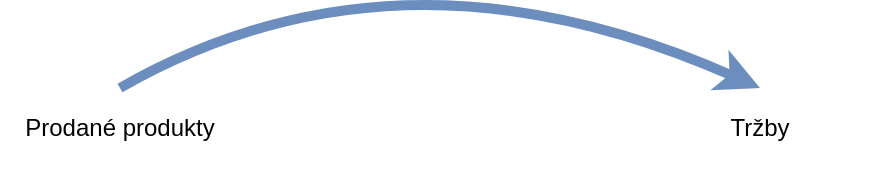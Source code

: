 <mxfile version="24.7.14" pages="14">
  <diagram name="Pozitivní vztah" id="76TNLNCO_DM_ZpX76Ru-">
    <mxGraphModel dx="683" dy="326" grid="1" gridSize="10" guides="1" tooltips="1" connect="1" arrows="1" fold="1" page="1" pageScale="1" pageWidth="850" pageHeight="1100" math="0" shadow="0">
      <root>
        <mxCell id="Wh5I2q0TyRSageV0W4I3-0" />
        <mxCell id="Wh5I2q0TyRSageV0W4I3-1" parent="Wh5I2q0TyRSageV0W4I3-0" />
        <mxCell id="Wh5I2q0TyRSageV0W4I3-2" value="Prodané produkty" style="rounded=0;whiteSpace=wrap;html=1;strokeColor=none;" vertex="1" parent="Wh5I2q0TyRSageV0W4I3-1">
          <mxGeometry x="80" y="80" width="120" height="40" as="geometry" />
        </mxCell>
        <mxCell id="Wh5I2q0TyRSageV0W4I3-3" value="Tržby" style="rounded=0;whiteSpace=wrap;html=1;strokeColor=none;" vertex="1" parent="Wh5I2q0TyRSageV0W4I3-1">
          <mxGeometry x="400" y="80" width="120" height="40" as="geometry" />
        </mxCell>
        <mxCell id="Wh5I2q0TyRSageV0W4I3-4" value="" style="curved=1;endArrow=classic;html=1;rounded=0;exitX=0.5;exitY=0;exitDx=0;exitDy=0;entryX=0.5;entryY=0;entryDx=0;entryDy=0;fillColor=#dae8fc;strokeColor=#6c8ebf;strokeWidth=5;" edge="1" parent="Wh5I2q0TyRSageV0W4I3-1" source="Wh5I2q0TyRSageV0W4I3-2" target="Wh5I2q0TyRSageV0W4I3-3">
          <mxGeometry width="50" height="50" relative="1" as="geometry">
            <mxPoint x="400" y="190" as="sourcePoint" />
            <mxPoint x="450" y="140" as="targetPoint" />
            <Array as="points">
              <mxPoint x="280" />
            </Array>
          </mxGeometry>
        </mxCell>
      </root>
    </mxGraphModel>
  </diagram>
  <diagram id="xqLqmKhmExXgYnuHgOJJ" name="Negativní vztah">
    <mxGraphModel dx="819" dy="391" grid="1" gridSize="10" guides="1" tooltips="1" connect="1" arrows="1" fold="1" page="1" pageScale="1" pageWidth="850" pageHeight="1100" math="0" shadow="0">
      <root>
        <mxCell id="0" />
        <mxCell id="1" parent="0" />
        <mxCell id="49G7vcQi3yyAxyRZcyp7-1" value="Skladové zásoby" style="rounded=0;whiteSpace=wrap;html=1;strokeColor=none;" vertex="1" parent="1">
          <mxGeometry x="80" y="80" width="120" height="40" as="geometry" />
        </mxCell>
        <mxCell id="49G7vcQi3yyAxyRZcyp7-2" value="Požadavky na výrobu" style="rounded=0;whiteSpace=wrap;html=1;strokeColor=none;" vertex="1" parent="1">
          <mxGeometry x="400" y="80" width="120" height="40" as="geometry" />
        </mxCell>
        <mxCell id="49G7vcQi3yyAxyRZcyp7-3" value="" style="curved=1;endArrow=classic;html=1;rounded=0;exitX=0.5;exitY=0;exitDx=0;exitDy=0;entryX=0.5;entryY=0;entryDx=0;entryDy=0;fillColor=#f8cecc;strokeColor=#b85450;strokeWidth=5;" edge="1" parent="1" source="49G7vcQi3yyAxyRZcyp7-1" target="49G7vcQi3yyAxyRZcyp7-2">
          <mxGeometry width="50" height="50" relative="1" as="geometry">
            <mxPoint x="400" y="190" as="sourcePoint" />
            <mxPoint x="450" y="140" as="targetPoint" />
            <Array as="points">
              <mxPoint x="280" />
            </Array>
          </mxGeometry>
        </mxCell>
      </root>
    </mxGraphModel>
  </diagram>
  <diagram name="Posilující" id="FCy6RDkarrnXh3pABSci">
    <mxGraphModel dx="775" dy="370" grid="1" gridSize="10" guides="1" tooltips="1" connect="1" arrows="1" fold="1" page="1" pageScale="1" pageWidth="850" pageHeight="1100" math="0" shadow="0">
      <root>
        <mxCell id="RUTnb119obYntZB3ITeC-0" />
        <mxCell id="RUTnb119obYntZB3ITeC-1" parent="RUTnb119obYntZB3ITeC-0" />
        <mxCell id="RUTnb119obYntZB3ITeC-2" value="Prodané produkty" style="rounded=0;whiteSpace=wrap;html=1;strokeColor=none;" vertex="1" parent="RUTnb119obYntZB3ITeC-1">
          <mxGeometry x="80" y="80" width="120" height="40" as="geometry" />
        </mxCell>
        <mxCell id="RUTnb119obYntZB3ITeC-3" value="Tržby" style="rounded=0;whiteSpace=wrap;html=1;strokeColor=none;" vertex="1" parent="RUTnb119obYntZB3ITeC-1">
          <mxGeometry x="400" y="80" width="120" height="40" as="geometry" />
        </mxCell>
        <mxCell id="RUTnb119obYntZB3ITeC-4" value="" style="curved=1;endArrow=classic;html=1;rounded=0;exitX=0.5;exitY=0;exitDx=0;exitDy=0;entryX=0.5;entryY=0;entryDx=0;entryDy=0;fillColor=#dae8fc;strokeColor=#6c8ebf;strokeWidth=5;" edge="1" parent="RUTnb119obYntZB3ITeC-1" source="RUTnb119obYntZB3ITeC-2" target="RUTnb119obYntZB3ITeC-3">
          <mxGeometry width="50" height="50" relative="1" as="geometry">
            <mxPoint x="400" y="190" as="sourcePoint" />
            <mxPoint x="450" y="140" as="targetPoint" />
            <Array as="points">
              <mxPoint x="280" />
            </Array>
          </mxGeometry>
        </mxCell>
        <mxCell id="RUTnb119obYntZB3ITeC-5" value="Investice do marketingu" style="rounded=0;whiteSpace=wrap;html=1;strokeColor=none;" vertex="1" parent="RUTnb119obYntZB3ITeC-1">
          <mxGeometry x="240" y="160" width="120" height="40" as="geometry" />
        </mxCell>
        <mxCell id="RUTnb119obYntZB3ITeC-6" value="" style="curved=1;endArrow=classic;html=1;rounded=0;exitX=0.5;exitY=1;exitDx=0;exitDy=0;entryX=1;entryY=0.5;entryDx=0;entryDy=0;strokeWidth=6;fillColor=#dae8fc;strokeColor=#6c8ebf;" edge="1" parent="RUTnb119obYntZB3ITeC-1" source="RUTnb119obYntZB3ITeC-3" target="RUTnb119obYntZB3ITeC-5">
          <mxGeometry width="50" height="50" relative="1" as="geometry">
            <mxPoint x="190" y="90" as="sourcePoint" />
            <mxPoint x="390" y="90" as="targetPoint" />
            <Array as="points">
              <mxPoint x="460" y="170" />
            </Array>
          </mxGeometry>
        </mxCell>
        <mxCell id="RUTnb119obYntZB3ITeC-7" value="" style="curved=1;endArrow=classic;html=1;rounded=0;exitX=0;exitY=0.5;exitDx=0;exitDy=0;entryX=0.5;entryY=1;entryDx=0;entryDy=0;fillColor=#dae8fc;strokeColor=#6c8ebf;strokeWidth=5;" edge="1" parent="RUTnb119obYntZB3ITeC-1" source="RUTnb119obYntZB3ITeC-5" target="RUTnb119obYntZB3ITeC-2">
          <mxGeometry width="50" height="50" relative="1" as="geometry">
            <mxPoint x="390" y="130" as="sourcePoint" />
            <mxPoint x="350" y="190" as="targetPoint" />
            <Array as="points">
              <mxPoint x="150" y="160" />
            </Array>
          </mxGeometry>
        </mxCell>
      </root>
    </mxGraphModel>
  </diagram>
  <diagram name="Vyvažující" id="Tdz1MFNVUzKzJMtf4L66">
    <mxGraphModel dx="683" dy="326" grid="1" gridSize="10" guides="1" tooltips="1" connect="1" arrows="1" fold="1" page="1" pageScale="1" pageWidth="850" pageHeight="1100" math="0" shadow="0">
      <root>
        <mxCell id="KUTAGmAnYCT8xxgQr4Qm-0" />
        <mxCell id="KUTAGmAnYCT8xxgQr4Qm-1" parent="KUTAGmAnYCT8xxgQr4Qm-0" />
        <mxCell id="KUTAGmAnYCT8xxgQr4Qm-2" value="Skladové zásoby" style="rounded=0;whiteSpace=wrap;html=1;strokeColor=none;" vertex="1" parent="KUTAGmAnYCT8xxgQr4Qm-1">
          <mxGeometry x="80" y="80" width="120" height="40" as="geometry" />
        </mxCell>
        <mxCell id="KUTAGmAnYCT8xxgQr4Qm-3" value="Požadavky na výrobu" style="rounded=0;whiteSpace=wrap;html=1;strokeColor=none;" vertex="1" parent="KUTAGmAnYCT8xxgQr4Qm-1">
          <mxGeometry x="400" y="80" width="120" height="40" as="geometry" />
        </mxCell>
        <mxCell id="KUTAGmAnYCT8xxgQr4Qm-4" value="" style="curved=1;endArrow=classic;html=1;rounded=0;exitX=0.5;exitY=0;exitDx=0;exitDy=0;entryX=0.5;entryY=0;entryDx=0;entryDy=0;fillColor=#f8cecc;strokeColor=#b85450;strokeWidth=5;" edge="1" parent="KUTAGmAnYCT8xxgQr4Qm-1" source="KUTAGmAnYCT8xxgQr4Qm-2" target="KUTAGmAnYCT8xxgQr4Qm-3">
          <mxGeometry width="50" height="50" relative="1" as="geometry">
            <mxPoint x="400" y="190" as="sourcePoint" />
            <mxPoint x="450" y="140" as="targetPoint" />
            <Array as="points">
              <mxPoint x="280" />
            </Array>
          </mxGeometry>
        </mxCell>
        <mxCell id="KUTAGmAnYCT8xxgQr4Qm-5" value="Přírůstek zásob" style="rounded=0;whiteSpace=wrap;html=1;strokeColor=none;" vertex="1" parent="KUTAGmAnYCT8xxgQr4Qm-1">
          <mxGeometry x="240" y="160" width="120" height="40" as="geometry" />
        </mxCell>
        <mxCell id="KUTAGmAnYCT8xxgQr4Qm-6" value="" style="curved=1;endArrow=classic;html=1;rounded=0;exitX=0.5;exitY=1;exitDx=0;exitDy=0;entryX=1;entryY=0.5;entryDx=0;entryDy=0;strokeWidth=6;fillColor=#dae8fc;strokeColor=#6c8ebf;" edge="1" parent="KUTAGmAnYCT8xxgQr4Qm-1" source="KUTAGmAnYCT8xxgQr4Qm-3" target="KUTAGmAnYCT8xxgQr4Qm-5">
          <mxGeometry width="50" height="50" relative="1" as="geometry">
            <mxPoint x="190" y="90" as="sourcePoint" />
            <mxPoint x="390" y="90" as="targetPoint" />
            <Array as="points">
              <mxPoint x="460" y="170" />
            </Array>
          </mxGeometry>
        </mxCell>
        <mxCell id="KUTAGmAnYCT8xxgQr4Qm-7" value="" style="curved=1;endArrow=classic;html=1;rounded=0;exitX=0;exitY=0.5;exitDx=0;exitDy=0;entryX=0.5;entryY=1;entryDx=0;entryDy=0;fillColor=#dae8fc;strokeColor=#6c8ebf;strokeWidth=5;" edge="1" parent="KUTAGmAnYCT8xxgQr4Qm-1" source="KUTAGmAnYCT8xxgQr4Qm-5" target="KUTAGmAnYCT8xxgQr4Qm-2">
          <mxGeometry width="50" height="50" relative="1" as="geometry">
            <mxPoint x="390" y="130" as="sourcePoint" />
            <mxPoint x="350" y="190" as="targetPoint" />
            <Array as="points">
              <mxPoint x="150" y="160" />
            </Array>
          </mxGeometry>
        </mxCell>
      </root>
    </mxGraphModel>
  </diagram>
  <diagram name="Nápravy, které se vymstí" id="ZJwI4zVX4TxLcMEkrQuK">
    <mxGraphModel dx="925" dy="441" grid="1" gridSize="10" guides="1" tooltips="1" connect="1" arrows="1" fold="1" page="1" pageScale="1" pageWidth="850" pageHeight="1100" math="0" shadow="0">
      <root>
        <mxCell id="0" />
        <mxCell id="1" parent="0" />
        <mxCell id="dj0ozuTIi5hHM8JA-Xa9-1" value="Problém" style="rounded=0;whiteSpace=wrap;html=1;strokeColor=none;" vertex="1" parent="1">
          <mxGeometry x="80" y="80" width="120" height="40" as="geometry" />
        </mxCell>
        <mxCell id="dj0ozuTIi5hHM8JA-Xa9-2" value="Nápravné opatření" style="rounded=0;whiteSpace=wrap;html=1;strokeColor=none;" vertex="1" parent="1">
          <mxGeometry x="400" y="80" width="120" height="40" as="geometry" />
        </mxCell>
        <mxCell id="dj0ozuTIi5hHM8JA-Xa9-5" value="" style="curved=1;endArrow=classic;html=1;rounded=0;exitX=0.5;exitY=0;exitDx=0;exitDy=0;entryX=0.5;entryY=0;entryDx=0;entryDy=0;fillColor=#dae8fc;strokeColor=#6c8ebf;strokeWidth=5;" edge="1" parent="1" source="dj0ozuTIi5hHM8JA-Xa9-1" target="dj0ozuTIi5hHM8JA-Xa9-2">
          <mxGeometry width="50" height="50" relative="1" as="geometry">
            <mxPoint x="400" y="190" as="sourcePoint" />
            <mxPoint x="450" y="140" as="targetPoint" />
            <Array as="points">
              <mxPoint x="280" />
            </Array>
          </mxGeometry>
        </mxCell>
        <mxCell id="dj0ozuTIi5hHM8JA-Xa9-7" value="Nezamýšlené důsledky" style="rounded=0;whiteSpace=wrap;html=1;strokeColor=none;" vertex="1" parent="1">
          <mxGeometry x="240" y="160" width="120" height="40" as="geometry" />
        </mxCell>
        <mxCell id="dj0ozuTIi5hHM8JA-Xa9-8" value="" style="curved=1;endArrow=classic;html=1;rounded=0;exitX=0.5;exitY=1;exitDx=0;exitDy=0;entryX=1;entryY=0.5;entryDx=0;entryDy=0;strokeWidth=6;fillColor=#dae8fc;strokeColor=#6c8ebf;" edge="1" parent="1" source="dj0ozuTIi5hHM8JA-Xa9-2" target="dj0ozuTIi5hHM8JA-Xa9-7">
          <mxGeometry width="50" height="50" relative="1" as="geometry">
            <mxPoint x="190" y="90" as="sourcePoint" />
            <mxPoint x="390" y="90" as="targetPoint" />
            <Array as="points">
              <mxPoint x="460" y="170" />
            </Array>
          </mxGeometry>
        </mxCell>
        <mxCell id="dj0ozuTIi5hHM8JA-Xa9-9" value="" style="curved=1;endArrow=classic;html=1;rounded=0;exitX=0;exitY=0.5;exitDx=0;exitDy=0;entryX=0.5;entryY=1;entryDx=0;entryDy=0;fillColor=#dae8fc;strokeColor=#6c8ebf;strokeWidth=5;" edge="1" parent="1" source="dj0ozuTIi5hHM8JA-Xa9-7" target="dj0ozuTIi5hHM8JA-Xa9-1">
          <mxGeometry width="50" height="50" relative="1" as="geometry">
            <mxPoint x="390" y="130" as="sourcePoint" />
            <mxPoint x="350" y="190" as="targetPoint" />
            <Array as="points">
              <mxPoint x="150" y="160" />
            </Array>
          </mxGeometry>
        </mxCell>
        <mxCell id="dj0ozuTIi5hHM8JA-Xa9-10" value="" style="curved=1;endArrow=classic;html=1;rounded=0;exitX=0;exitY=1;exitDx=0;exitDy=0;fillColor=#f8cecc;strokeColor=#b85450;strokeWidth=5;entryX=1;entryY=1;entryDx=0;entryDy=0;" edge="1" parent="1" source="dj0ozuTIi5hHM8JA-Xa9-2" target="dj0ozuTIi5hHM8JA-Xa9-1">
          <mxGeometry width="50" height="50" relative="1" as="geometry">
            <mxPoint x="150" y="90" as="sourcePoint" />
            <mxPoint x="140" y="120" as="targetPoint" />
            <Array as="points">
              <mxPoint x="280" y="150" />
            </Array>
          </mxGeometry>
        </mxCell>
      </root>
    </mxGraphModel>
  </diagram>
  <diagram name="Nápravy, které se vymstí 2" id="OmhmCHohAIvINXWj4BJ-">
    <mxGraphModel dx="1434" dy="684" grid="1" gridSize="10" guides="1" tooltips="1" connect="1" arrows="1" fold="1" page="1" pageScale="1" pageWidth="850" pageHeight="1100" math="0" shadow="0">
      <root>
        <mxCell id="-OjirLpcWtIcJkN28ZeD-0" />
        <mxCell id="-OjirLpcWtIcJkN28ZeD-1" parent="-OjirLpcWtIcJkN28ZeD-0" />
        <mxCell id="-OjirLpcWtIcJkN28ZeD-2" value="Problém s tržbami" style="rounded=0;whiteSpace=wrap;html=1;strokeColor=none;" vertex="1" parent="-OjirLpcWtIcJkN28ZeD-1">
          <mxGeometry x="80" y="80" width="120" height="40" as="geometry" />
        </mxCell>
        <mxCell id="-OjirLpcWtIcJkN28ZeD-3" value="Slevové akce" style="rounded=0;whiteSpace=wrap;html=1;strokeColor=none;" vertex="1" parent="-OjirLpcWtIcJkN28ZeD-1">
          <mxGeometry x="400" y="80" width="120" height="40" as="geometry" />
        </mxCell>
        <mxCell id="-OjirLpcWtIcJkN28ZeD-4" value="" style="curved=1;endArrow=classic;html=1;rounded=0;exitX=0.5;exitY=0;exitDx=0;exitDy=0;entryX=0.5;entryY=0;entryDx=0;entryDy=0;fillColor=#dae8fc;strokeColor=#6c8ebf;strokeWidth=5;" edge="1" parent="-OjirLpcWtIcJkN28ZeD-1" source="-OjirLpcWtIcJkN28ZeD-2" target="-OjirLpcWtIcJkN28ZeD-3">
          <mxGeometry width="50" height="50" relative="1" as="geometry">
            <mxPoint x="400" y="190" as="sourcePoint" />
            <mxPoint x="450" y="140" as="targetPoint" />
            <Array as="points">
              <mxPoint x="280" />
            </Array>
          </mxGeometry>
        </mxCell>
        <mxCell id="-OjirLpcWtIcJkN28ZeD-5" value="Poškození image" style="rounded=0;whiteSpace=wrap;html=1;strokeColor=none;" vertex="1" parent="-OjirLpcWtIcJkN28ZeD-1">
          <mxGeometry x="240" y="160" width="120" height="40" as="geometry" />
        </mxCell>
        <mxCell id="-OjirLpcWtIcJkN28ZeD-6" value="" style="curved=1;endArrow=classic;html=1;rounded=0;exitX=0.5;exitY=1;exitDx=0;exitDy=0;entryX=1;entryY=0.5;entryDx=0;entryDy=0;strokeWidth=6;fillColor=#dae8fc;strokeColor=#6c8ebf;" edge="1" parent="-OjirLpcWtIcJkN28ZeD-1" source="-OjirLpcWtIcJkN28ZeD-3" target="-OjirLpcWtIcJkN28ZeD-5">
          <mxGeometry width="50" height="50" relative="1" as="geometry">
            <mxPoint x="190" y="90" as="sourcePoint" />
            <mxPoint x="390" y="90" as="targetPoint" />
            <Array as="points">
              <mxPoint x="460" y="170" />
            </Array>
          </mxGeometry>
        </mxCell>
        <mxCell id="-OjirLpcWtIcJkN28ZeD-7" value="" style="curved=1;endArrow=classic;html=1;rounded=0;exitX=0;exitY=0.5;exitDx=0;exitDy=0;entryX=0.5;entryY=1;entryDx=0;entryDy=0;fillColor=#dae8fc;strokeColor=#6c8ebf;strokeWidth=5;" edge="1" parent="-OjirLpcWtIcJkN28ZeD-1" source="-OjirLpcWtIcJkN28ZeD-5" target="-OjirLpcWtIcJkN28ZeD-2">
          <mxGeometry width="50" height="50" relative="1" as="geometry">
            <mxPoint x="390" y="130" as="sourcePoint" />
            <mxPoint x="350" y="190" as="targetPoint" />
            <Array as="points">
              <mxPoint x="150" y="160" />
            </Array>
          </mxGeometry>
        </mxCell>
        <mxCell id="-OjirLpcWtIcJkN28ZeD-8" value="" style="curved=1;endArrow=classic;html=1;rounded=0;exitX=0;exitY=1;exitDx=0;exitDy=0;fillColor=#f8cecc;strokeColor=#b85450;strokeWidth=5;entryX=1;entryY=1;entryDx=0;entryDy=0;" edge="1" parent="-OjirLpcWtIcJkN28ZeD-1" source="-OjirLpcWtIcJkN28ZeD-3" target="-OjirLpcWtIcJkN28ZeD-2">
          <mxGeometry width="50" height="50" relative="1" as="geometry">
            <mxPoint x="150" y="90" as="sourcePoint" />
            <mxPoint x="140" y="120" as="targetPoint" />
            <Array as="points">
              <mxPoint x="280" y="150" />
            </Array>
          </mxGeometry>
        </mxCell>
      </root>
    </mxGraphModel>
  </diagram>
  <diagram id="-J0gupPVAZvbNomkj1J4" name="Přenesení břemene">
    <mxGraphModel dx="819" dy="391" grid="1" gridSize="10" guides="1" tooltips="1" connect="1" arrows="1" fold="1" page="1" pageScale="1" pageWidth="850" pageHeight="1100" math="0" shadow="0">
      <root>
        <mxCell id="0" />
        <mxCell id="1" parent="0" />
        <mxCell id="6GSy1gV8c1Lw32Q0rU60-1" value="Symptomy problému" style="rounded=0;whiteSpace=wrap;html=1;strokeColor=none;" vertex="1" parent="1">
          <mxGeometry x="200" y="80" width="120" height="40" as="geometry" />
        </mxCell>
        <mxCell id="6GSy1gV8c1Lw32Q0rU60-2" value="Řešení symptomu" style="rounded=0;whiteSpace=wrap;html=1;strokeColor=none;" vertex="1" parent="1">
          <mxGeometry x="200" width="120" height="40" as="geometry" />
        </mxCell>
        <mxCell id="6GSy1gV8c1Lw32Q0rU60-4" value="Řešení příčiny problému" style="rounded=0;whiteSpace=wrap;html=1;strokeColor=none;" vertex="1" parent="1">
          <mxGeometry x="200" y="160" width="120" height="40" as="geometry" />
        </mxCell>
        <mxCell id="6GSy1gV8c1Lw32Q0rU60-6" value="" style="curved=1;endArrow=classic;html=1;rounded=0;exitX=0;exitY=0.5;exitDx=0;exitDy=0;entryX=0;entryY=0.5;entryDx=0;entryDy=0;fillColor=#f8cecc;strokeColor=#b85450;strokeWidth=5;" edge="1" parent="1" source="6GSy1gV8c1Lw32Q0rU60-4" target="6GSy1gV8c1Lw32Q0rU60-1">
          <mxGeometry width="50" height="50" relative="1" as="geometry">
            <mxPoint x="390" y="130" as="sourcePoint" />
            <mxPoint x="350" y="190" as="targetPoint" />
            <Array as="points">
              <mxPoint x="150" y="160" />
            </Array>
          </mxGeometry>
        </mxCell>
        <mxCell id="6GSy1gV8c1Lw32Q0rU60-15" value="" style="curved=1;endArrow=classic;html=1;rounded=0;exitX=0;exitY=0.5;exitDx=0;exitDy=0;entryX=0;entryY=0.5;entryDx=0;entryDy=0;fillColor=#dae8fc;strokeColor=#6c8ebf;strokeWidth=5;" edge="1" parent="1" source="6GSy1gV8c1Lw32Q0rU60-1" target="6GSy1gV8c1Lw32Q0rU60-2">
          <mxGeometry width="50" height="50" relative="1" as="geometry">
            <mxPoint x="80" y="70" as="sourcePoint" />
            <mxPoint x="130" y="20" as="targetPoint" />
            <Array as="points">
              <mxPoint x="160" y="70" />
            </Array>
          </mxGeometry>
        </mxCell>
        <mxCell id="6GSy1gV8c1Lw32Q0rU60-16" value="" style="curved=1;endArrow=classic;html=1;rounded=0;exitX=1;exitY=0.5;exitDx=0;exitDy=0;fillColor=#f8cecc;strokeColor=#b85450;strokeWidth=5;entryX=1;entryY=0.5;entryDx=0;entryDy=0;" edge="1" parent="1" source="6GSy1gV8c1Lw32Q0rU60-2" target="6GSy1gV8c1Lw32Q0rU60-1">
          <mxGeometry width="50" height="50" relative="1" as="geometry">
            <mxPoint x="210" y="110" as="sourcePoint" />
            <mxPoint x="410" y="60" as="targetPoint" />
            <Array as="points">
              <mxPoint x="370" y="50" />
            </Array>
          </mxGeometry>
        </mxCell>
        <mxCell id="6GSy1gV8c1Lw32Q0rU60-17" value="" style="curved=1;endArrow=classic;html=1;rounded=0;exitX=1;exitY=0.5;exitDx=0;exitDy=0;fillColor=#dae8fc;strokeColor=#6c8ebf;strokeWidth=5;entryX=1;entryY=0.5;entryDx=0;entryDy=0;" edge="1" parent="1">
          <mxGeometry width="50" height="50" relative="1" as="geometry">
            <mxPoint x="320" y="100" as="sourcePoint" />
            <mxPoint x="320" y="180" as="targetPoint" />
            <Array as="points">
              <mxPoint x="370" y="130" />
            </Array>
          </mxGeometry>
        </mxCell>
        <mxCell id="6GSy1gV8c1Lw32Q0rU60-18" value="Vedlejší efekty" style="rounded=0;whiteSpace=wrap;html=1;strokeColor=none;" vertex="1" parent="1">
          <mxGeometry x="380" y="80" width="120" height="40" as="geometry" />
        </mxCell>
        <mxCell id="fbOe249OHahzfxFS5Uw1-1" value="" style="curved=1;endArrow=classic;html=1;rounded=0;exitX=0.97;exitY=0.454;exitDx=0;exitDy=0;fillColor=#dae8fc;strokeColor=#6c8ebf;strokeWidth=5;entryX=0.5;entryY=0;entryDx=0;entryDy=0;exitPerimeter=0;" edge="1" parent="1" source="6GSy1gV8c1Lw32Q0rU60-2" target="6GSy1gV8c1Lw32Q0rU60-18">
          <mxGeometry width="50" height="50" relative="1" as="geometry">
            <mxPoint x="540" y="140" as="sourcePoint" />
            <mxPoint x="540" y="220" as="targetPoint" />
            <Array as="points">
              <mxPoint x="420" y="50" />
            </Array>
          </mxGeometry>
        </mxCell>
        <mxCell id="fbOe249OHahzfxFS5Uw1-2" value="" style="curved=1;endArrow=classic;html=1;rounded=0;exitX=0.5;exitY=1;exitDx=0;exitDy=0;fillColor=#f8cecc;strokeColor=#b85450;strokeWidth=5;entryX=1;entryY=0.5;entryDx=0;entryDy=0;" edge="1" parent="1" source="6GSy1gV8c1Lw32Q0rU60-18" target="6GSy1gV8c1Lw32Q0rU60-4">
          <mxGeometry width="50" height="50" relative="1" as="geometry">
            <mxPoint x="326" y="28" as="sourcePoint" />
            <mxPoint x="450" y="90" as="targetPoint" />
            <Array as="points">
              <mxPoint x="410" y="170" />
            </Array>
          </mxGeometry>
        </mxCell>
      </root>
    </mxGraphModel>
  </diagram>
  <diagram name="Přenesení břemene 2" id="bcmwSy1uAOEp0T8vIEjH">
    <mxGraphModel dx="819" dy="391" grid="1" gridSize="10" guides="1" tooltips="1" connect="1" arrows="1" fold="1" page="1" pageScale="1" pageWidth="850" pageHeight="1100" math="0" shadow="0">
      <root>
        <mxCell id="hG-js3cLPKJJO5cS0Vqt-0" />
        <mxCell id="hG-js3cLPKJJO5cS0Vqt-1" parent="hG-js3cLPKJJO5cS0Vqt-0" />
        <mxCell id="hG-js3cLPKJJO5cS0Vqt-2" value="Ekonomické problémy odvětví" style="rounded=0;whiteSpace=wrap;html=1;strokeColor=none;" vertex="1" parent="hG-js3cLPKJJO5cS0Vqt-1">
          <mxGeometry x="200" y="80" width="120" height="40" as="geometry" />
        </mxCell>
        <mxCell id="hG-js3cLPKJJO5cS0Vqt-3" value="Dotace, omezení dovozu" style="rounded=0;whiteSpace=wrap;html=1;strokeColor=none;" vertex="1" parent="hG-js3cLPKJJO5cS0Vqt-1">
          <mxGeometry x="200" width="120" height="40" as="geometry" />
        </mxCell>
        <mxCell id="hG-js3cLPKJJO5cS0Vqt-4" value="Neefektivita, špatná konkurenceschopnost" style="rounded=0;whiteSpace=wrap;html=1;strokeColor=none;" vertex="1" parent="hG-js3cLPKJJO5cS0Vqt-1">
          <mxGeometry x="200" y="160" width="120" height="40" as="geometry" />
        </mxCell>
        <mxCell id="hG-js3cLPKJJO5cS0Vqt-5" value="" style="curved=1;endArrow=classic;html=1;rounded=0;exitX=0;exitY=0.5;exitDx=0;exitDy=0;entryX=0;entryY=0.5;entryDx=0;entryDy=0;fillColor=#f8cecc;strokeColor=#b85450;strokeWidth=5;" edge="1" parent="hG-js3cLPKJJO5cS0Vqt-1" source="hG-js3cLPKJJO5cS0Vqt-4" target="hG-js3cLPKJJO5cS0Vqt-2">
          <mxGeometry width="50" height="50" relative="1" as="geometry">
            <mxPoint x="390" y="130" as="sourcePoint" />
            <mxPoint x="350" y="190" as="targetPoint" />
            <Array as="points">
              <mxPoint x="150" y="160" />
            </Array>
          </mxGeometry>
        </mxCell>
        <mxCell id="hG-js3cLPKJJO5cS0Vqt-6" value="" style="curved=1;endArrow=classic;html=1;rounded=0;exitX=0;exitY=0.5;exitDx=0;exitDy=0;entryX=0;entryY=0.5;entryDx=0;entryDy=0;fillColor=#dae8fc;strokeColor=#6c8ebf;strokeWidth=5;" edge="1" parent="hG-js3cLPKJJO5cS0Vqt-1" source="hG-js3cLPKJJO5cS0Vqt-2" target="hG-js3cLPKJJO5cS0Vqt-3">
          <mxGeometry width="50" height="50" relative="1" as="geometry">
            <mxPoint x="80" y="70" as="sourcePoint" />
            <mxPoint x="130" y="20" as="targetPoint" />
            <Array as="points">
              <mxPoint x="160" y="70" />
            </Array>
          </mxGeometry>
        </mxCell>
        <mxCell id="hG-js3cLPKJJO5cS0Vqt-7" value="" style="curved=1;endArrow=classic;html=1;rounded=0;exitX=1;exitY=0.5;exitDx=0;exitDy=0;fillColor=#f8cecc;strokeColor=#b85450;strokeWidth=5;entryX=1;entryY=0.5;entryDx=0;entryDy=0;" edge="1" parent="hG-js3cLPKJJO5cS0Vqt-1" source="hG-js3cLPKJJO5cS0Vqt-3" target="hG-js3cLPKJJO5cS0Vqt-2">
          <mxGeometry width="50" height="50" relative="1" as="geometry">
            <mxPoint x="210" y="110" as="sourcePoint" />
            <mxPoint x="410" y="60" as="targetPoint" />
            <Array as="points">
              <mxPoint x="370" y="50" />
            </Array>
          </mxGeometry>
        </mxCell>
        <mxCell id="hG-js3cLPKJJO5cS0Vqt-8" value="" style="curved=1;endArrow=classic;html=1;rounded=0;exitX=1;exitY=0.5;exitDx=0;exitDy=0;fillColor=#dae8fc;strokeColor=#6c8ebf;strokeWidth=5;entryX=1;entryY=0.5;entryDx=0;entryDy=0;" edge="1" parent="hG-js3cLPKJJO5cS0Vqt-1">
          <mxGeometry width="50" height="50" relative="1" as="geometry">
            <mxPoint x="320" y="100" as="sourcePoint" />
            <mxPoint x="320" y="180" as="targetPoint" />
            <Array as="points">
              <mxPoint x="370" y="130" />
            </Array>
          </mxGeometry>
        </mxCell>
        <mxCell id="hG-js3cLPKJJO5cS0Vqt-9" value="Závislost na pomoci" style="rounded=0;whiteSpace=wrap;html=1;strokeColor=none;" vertex="1" parent="hG-js3cLPKJJO5cS0Vqt-1">
          <mxGeometry x="380" y="80" width="120" height="40" as="geometry" />
        </mxCell>
        <mxCell id="hG-js3cLPKJJO5cS0Vqt-10" value="" style="curved=1;endArrow=classic;html=1;rounded=0;exitX=0.97;exitY=0.454;exitDx=0;exitDy=0;fillColor=#dae8fc;strokeColor=#6c8ebf;strokeWidth=5;entryX=0.5;entryY=0;entryDx=0;entryDy=0;exitPerimeter=0;" edge="1" parent="hG-js3cLPKJJO5cS0Vqt-1" source="hG-js3cLPKJJO5cS0Vqt-3" target="hG-js3cLPKJJO5cS0Vqt-9">
          <mxGeometry width="50" height="50" relative="1" as="geometry">
            <mxPoint x="540" y="140" as="sourcePoint" />
            <mxPoint x="540" y="220" as="targetPoint" />
            <Array as="points">
              <mxPoint x="420" y="50" />
            </Array>
          </mxGeometry>
        </mxCell>
        <mxCell id="hG-js3cLPKJJO5cS0Vqt-11" value="" style="curved=1;endArrow=classic;html=1;rounded=0;exitX=0.5;exitY=1;exitDx=0;exitDy=0;fillColor=#f8cecc;strokeColor=#b85450;strokeWidth=5;entryX=1;entryY=0.5;entryDx=0;entryDy=0;" edge="1" parent="hG-js3cLPKJJO5cS0Vqt-1" source="hG-js3cLPKJJO5cS0Vqt-9" target="hG-js3cLPKJJO5cS0Vqt-4">
          <mxGeometry width="50" height="50" relative="1" as="geometry">
            <mxPoint x="326" y="28" as="sourcePoint" />
            <mxPoint x="450" y="90" as="targetPoint" />
            <Array as="points">
              <mxPoint x="410" y="170" />
            </Array>
          </mxGeometry>
        </mxCell>
      </root>
    </mxGraphModel>
  </diagram>
  <diagram id="1IOWBkfeGtKtwa8ukYz6" name="Meze růstu">
    <mxGraphModel dx="989" dy="472" grid="1" gridSize="10" guides="1" tooltips="1" connect="1" arrows="1" fold="1" page="1" pageScale="1" pageWidth="850" pageHeight="1100" math="0" shadow="0">
      <root>
        <mxCell id="0" />
        <mxCell id="1" parent="0" />
        <mxCell id="5dhBLge6ELrtJfF_bMS9-1" value="Úsilí" style="rounded=0;whiteSpace=wrap;html=1;strokeColor=none;" vertex="1" parent="1">
          <mxGeometry x="80" y="80" width="120" height="40" as="geometry" />
        </mxCell>
        <mxCell id="5dhBLge6ELrtJfF_bMS9-2" value="Výsledky" style="rounded=0;whiteSpace=wrap;html=1;strokeColor=none;" vertex="1" parent="1">
          <mxGeometry x="240" y="80" width="120" height="40" as="geometry" />
        </mxCell>
        <mxCell id="5dhBLge6ELrtJfF_bMS9-3" value="" style="curved=1;endArrow=classic;html=1;rounded=0;exitX=0.5;exitY=0;exitDx=0;exitDy=0;entryX=0.5;entryY=0;entryDx=0;entryDy=0;fillColor=#dae8fc;strokeColor=#6c8ebf;strokeWidth=5;" edge="1" parent="1" source="5dhBLge6ELrtJfF_bMS9-1" target="5dhBLge6ELrtJfF_bMS9-2">
          <mxGeometry width="50" height="50" relative="1" as="geometry">
            <mxPoint x="400" y="190" as="sourcePoint" />
            <mxPoint x="450" y="140" as="targetPoint" />
            <Array as="points">
              <mxPoint x="220" />
            </Array>
          </mxGeometry>
        </mxCell>
        <mxCell id="5dhBLge6ELrtJfF_bMS9-8" value="Limity růstu" style="rounded=0;whiteSpace=wrap;html=1;strokeColor=none;" vertex="1" parent="1">
          <mxGeometry x="400" y="80" width="120" height="40" as="geometry" />
        </mxCell>
        <mxCell id="5dhBLge6ELrtJfF_bMS9-9" value="" style="curved=1;endArrow=classic;html=1;rounded=0;exitX=0.5;exitY=0;exitDx=0;exitDy=0;entryX=0.5;entryY=0;entryDx=0;entryDy=0;fillColor=#dae8fc;strokeColor=#6c8ebf;strokeWidth=5;" edge="1" parent="1">
          <mxGeometry width="50" height="50" relative="1" as="geometry">
            <mxPoint x="300" y="80" as="sourcePoint" />
            <mxPoint x="460" y="80" as="targetPoint" />
            <Array as="points">
              <mxPoint x="380" />
            </Array>
          </mxGeometry>
        </mxCell>
        <mxCell id="5dhBLge6ELrtJfF_bMS9-10" value="" style="curved=1;endArrow=classic;html=1;rounded=0;exitX=0.5;exitY=1;exitDx=0;exitDy=0;entryX=0.5;entryY=1;entryDx=0;entryDy=0;fillColor=#f8cecc;strokeColor=#b85450;strokeWidth=5;" edge="1" parent="1" source="5dhBLge6ELrtJfF_bMS9-8" target="5dhBLge6ELrtJfF_bMS9-2">
          <mxGeometry width="50" height="50" relative="1" as="geometry">
            <mxPoint x="270" y="220" as="sourcePoint" />
            <mxPoint x="430" y="220" as="targetPoint" />
            <Array as="points">
              <mxPoint x="380" y="200" />
            </Array>
          </mxGeometry>
        </mxCell>
        <mxCell id="5dhBLge6ELrtJfF_bMS9-11" value="" style="curved=1;endArrow=classic;html=1;rounded=0;exitX=0.5;exitY=1;exitDx=0;exitDy=0;entryX=0.5;entryY=1;entryDx=0;entryDy=0;fillColor=#dae8fc;strokeColor=#6c8ebf;strokeWidth=5;" edge="1" parent="1">
          <mxGeometry width="50" height="50" relative="1" as="geometry">
            <mxPoint x="290" y="120" as="sourcePoint" />
            <mxPoint x="130" y="120" as="targetPoint" />
            <Array as="points">
              <mxPoint x="220" y="200" />
            </Array>
          </mxGeometry>
        </mxCell>
      </root>
    </mxGraphModel>
  </diagram>
  <diagram name="Meze růstu 2" id="FqC4iUWPZVlLyanVHnOL">
    <mxGraphModel dx="819" dy="391" grid="1" gridSize="10" guides="1" tooltips="1" connect="1" arrows="1" fold="1" page="1" pageScale="1" pageWidth="850" pageHeight="1100" math="0" shadow="0">
      <root>
        <mxCell id="VLVJ0TFG4eQJ2ZI7_bSX-0" />
        <mxCell id="VLVJ0TFG4eQJ2ZI7_bSX-1" parent="VLVJ0TFG4eQJ2ZI7_bSX-0" />
        <mxCell id="VLVJ0TFG4eQJ2ZI7_bSX-2" value="Snaha o expanzi" style="rounded=0;whiteSpace=wrap;html=1;strokeColor=none;" vertex="1" parent="VLVJ0TFG4eQJ2ZI7_bSX-1">
          <mxGeometry x="80" y="80" width="120" height="40" as="geometry" />
        </mxCell>
        <mxCell id="VLVJ0TFG4eQJ2ZI7_bSX-3" value="Rozsah služby" style="rounded=0;whiteSpace=wrap;html=1;strokeColor=none;" vertex="1" parent="VLVJ0TFG4eQJ2ZI7_bSX-1">
          <mxGeometry x="240" y="80" width="120" height="40" as="geometry" />
        </mxCell>
        <mxCell id="VLVJ0TFG4eQJ2ZI7_bSX-4" value="" style="curved=1;endArrow=classic;html=1;rounded=0;exitX=0.5;exitY=0;exitDx=0;exitDy=0;entryX=0.5;entryY=0;entryDx=0;entryDy=0;fillColor=#dae8fc;strokeColor=#6c8ebf;strokeWidth=5;" edge="1" parent="VLVJ0TFG4eQJ2ZI7_bSX-1" source="VLVJ0TFG4eQJ2ZI7_bSX-2" target="VLVJ0TFG4eQJ2ZI7_bSX-3">
          <mxGeometry width="50" height="50" relative="1" as="geometry">
            <mxPoint x="400" y="190" as="sourcePoint" />
            <mxPoint x="450" y="140" as="targetPoint" />
            <Array as="points">
              <mxPoint x="220" />
            </Array>
          </mxGeometry>
        </mxCell>
        <mxCell id="VLVJ0TFG4eQJ2ZI7_bSX-5" value="Nedostatek řidičů" style="rounded=0;whiteSpace=wrap;html=1;strokeColor=none;" vertex="1" parent="VLVJ0TFG4eQJ2ZI7_bSX-1">
          <mxGeometry x="400" y="80" width="120" height="40" as="geometry" />
        </mxCell>
        <mxCell id="VLVJ0TFG4eQJ2ZI7_bSX-6" value="" style="curved=1;endArrow=classic;html=1;rounded=0;exitX=0.5;exitY=0;exitDx=0;exitDy=0;entryX=0.5;entryY=0;entryDx=0;entryDy=0;fillColor=#dae8fc;strokeColor=#6c8ebf;strokeWidth=5;" edge="1" parent="VLVJ0TFG4eQJ2ZI7_bSX-1">
          <mxGeometry width="50" height="50" relative="1" as="geometry">
            <mxPoint x="300" y="80" as="sourcePoint" />
            <mxPoint x="460" y="80" as="targetPoint" />
            <Array as="points">
              <mxPoint x="380" />
            </Array>
          </mxGeometry>
        </mxCell>
        <mxCell id="VLVJ0TFG4eQJ2ZI7_bSX-7" value="" style="curved=1;endArrow=classic;html=1;rounded=0;exitX=0.5;exitY=1;exitDx=0;exitDy=0;entryX=0.5;entryY=1;entryDx=0;entryDy=0;fillColor=#f8cecc;strokeColor=#b85450;strokeWidth=5;" edge="1" parent="VLVJ0TFG4eQJ2ZI7_bSX-1" source="VLVJ0TFG4eQJ2ZI7_bSX-5" target="VLVJ0TFG4eQJ2ZI7_bSX-3">
          <mxGeometry width="50" height="50" relative="1" as="geometry">
            <mxPoint x="270" y="220" as="sourcePoint" />
            <mxPoint x="430" y="220" as="targetPoint" />
            <Array as="points">
              <mxPoint x="380" y="200" />
            </Array>
          </mxGeometry>
        </mxCell>
        <mxCell id="VLVJ0TFG4eQJ2ZI7_bSX-8" value="" style="curved=1;endArrow=classic;html=1;rounded=0;exitX=0.5;exitY=1;exitDx=0;exitDy=0;entryX=0.5;entryY=1;entryDx=0;entryDy=0;fillColor=#dae8fc;strokeColor=#6c8ebf;strokeWidth=5;" edge="1" parent="VLVJ0TFG4eQJ2ZI7_bSX-1">
          <mxGeometry width="50" height="50" relative="1" as="geometry">
            <mxPoint x="290" y="120" as="sourcePoint" />
            <mxPoint x="130" y="120" as="targetPoint" />
            <Array as="points">
              <mxPoint x="220" y="200" />
            </Array>
          </mxGeometry>
        </mxCell>
      </root>
    </mxGraphModel>
  </diagram>
  <diagram id="jY46NKz6OfIZDPdleeRf" name="Úspěch úspěšným">
    <mxGraphModel dx="989" dy="472" grid="1" gridSize="10" guides="1" tooltips="1" connect="1" arrows="1" fold="1" page="1" pageScale="1" pageWidth="850" pageHeight="1100" math="0" shadow="0">
      <root>
        <mxCell id="0" />
        <mxCell id="1" parent="0" />
        <mxCell id="r6Ig9C-LpD8LtPen2y2z-1" value="Úspěch A" style="rounded=0;whiteSpace=wrap;html=1;strokeColor=none;" vertex="1" parent="1">
          <mxGeometry x="40" y="120" width="120" height="40" as="geometry" />
        </mxCell>
        <mxCell id="r6Ig9C-LpD8LtPen2y2z-2" value="Alokace zdrojů k A" style="rounded=0;whiteSpace=wrap;html=1;strokeColor=none;" vertex="1" parent="1">
          <mxGeometry x="240" y="120" width="120" height="40" as="geometry" />
        </mxCell>
        <mxCell id="r6Ig9C-LpD8LtPen2y2z-4" value="Úspěch B" style="rounded=0;whiteSpace=wrap;html=1;strokeColor=none;" vertex="1" parent="1">
          <mxGeometry x="440" y="120" width="120" height="40" as="geometry" />
        </mxCell>
        <mxCell id="r6Ig9C-LpD8LtPen2y2z-5" value="" style="curved=1;endArrow=classic;html=1;rounded=0;exitX=0.5;exitY=0;exitDx=0;exitDy=0;entryX=0;entryY=0.5;entryDx=0;entryDy=0;fillColor=#f8cecc;strokeColor=#b85450;strokeWidth=5;" edge="1" parent="1" source="r6Ig9C-LpD8LtPen2y2z-2" target="r6Ig9C-LpD8LtPen2y2z-9">
          <mxGeometry width="50" height="50" relative="1" as="geometry">
            <mxPoint x="300" y="80" as="sourcePoint" />
            <mxPoint x="460" y="80" as="targetPoint" />
            <Array as="points">
              <mxPoint x="300" y="50" />
            </Array>
          </mxGeometry>
        </mxCell>
        <mxCell id="r6Ig9C-LpD8LtPen2y2z-6" value="" style="curved=1;endArrow=classic;html=1;rounded=0;exitX=0.5;exitY=1;exitDx=0;exitDy=0;entryX=0.5;entryY=1;entryDx=0;entryDy=0;fillColor=#dae8fc;strokeColor=#6c8ebf;strokeWidth=5;" edge="1" parent="1" source="r6Ig9C-LpD8LtPen2y2z-4" target="r6Ig9C-LpD8LtPen2y2z-2">
          <mxGeometry width="50" height="50" relative="1" as="geometry">
            <mxPoint x="270" y="220" as="sourcePoint" />
            <mxPoint x="430" y="220" as="targetPoint" />
            <Array as="points">
              <mxPoint x="400" y="290" />
            </Array>
          </mxGeometry>
        </mxCell>
        <mxCell id="r6Ig9C-LpD8LtPen2y2z-9" value="Zdroje pro B" style="rounded=0;whiteSpace=wrap;html=1;strokeColor=none;" vertex="1" parent="1">
          <mxGeometry x="360" y="40" width="120" height="40" as="geometry" />
        </mxCell>
        <mxCell id="r6Ig9C-LpD8LtPen2y2z-10" value="" style="curved=1;endArrow=classic;html=1;rounded=0;exitX=1;exitY=0.5;exitDx=0;exitDy=0;entryX=0.5;entryY=0;entryDx=0;entryDy=0;fillColor=#dae8fc;strokeColor=#6c8ebf;strokeWidth=5;" edge="1" parent="1" source="r6Ig9C-LpD8LtPen2y2z-9" target="r6Ig9C-LpD8LtPen2y2z-4">
          <mxGeometry width="50" height="50" relative="1" as="geometry">
            <mxPoint x="310" y="130" as="sourcePoint" />
            <mxPoint x="370" y="70" as="targetPoint" />
            <Array as="points">
              <mxPoint x="530" y="70" />
            </Array>
          </mxGeometry>
        </mxCell>
        <mxCell id="r6Ig9C-LpD8LtPen2y2z-11" value="Zdroje pro A" style="rounded=0;whiteSpace=wrap;html=1;strokeColor=none;" vertex="1" parent="1">
          <mxGeometry x="120" y="40" width="120" height="40" as="geometry" />
        </mxCell>
        <mxCell id="r6Ig9C-LpD8LtPen2y2z-12" value="" style="curved=1;endArrow=classic;html=1;rounded=0;exitX=0.5;exitY=0;exitDx=0;exitDy=0;entryX=1;entryY=0.5;entryDx=0;entryDy=0;fillColor=#dae8fc;strokeColor=#6c8ebf;strokeWidth=5;" edge="1" parent="1" source="r6Ig9C-LpD8LtPen2y2z-2" target="r6Ig9C-LpD8LtPen2y2z-11">
          <mxGeometry width="50" height="50" relative="1" as="geometry">
            <mxPoint x="310" y="130" as="sourcePoint" />
            <mxPoint x="370" y="70" as="targetPoint" />
            <Array as="points">
              <mxPoint x="310" y="60" />
            </Array>
          </mxGeometry>
        </mxCell>
        <mxCell id="r6Ig9C-LpD8LtPen2y2z-13" value="" style="curved=1;endArrow=classic;html=1;rounded=0;exitX=0;exitY=0.5;exitDx=0;exitDy=0;entryX=0.5;entryY=0;entryDx=0;entryDy=0;fillColor=#dae8fc;strokeColor=#6c8ebf;strokeWidth=5;" edge="1" parent="1" source="r6Ig9C-LpD8LtPen2y2z-11" target="r6Ig9C-LpD8LtPen2y2z-1">
          <mxGeometry width="50" height="50" relative="1" as="geometry">
            <mxPoint x="310" y="130" as="sourcePoint" />
            <mxPoint x="250" y="70" as="targetPoint" />
            <Array as="points">
              <mxPoint x="70" y="70" />
            </Array>
          </mxGeometry>
        </mxCell>
        <mxCell id="r6Ig9C-LpD8LtPen2y2z-14" value="" style="curved=1;endArrow=classic;html=1;rounded=0;exitX=0.5;exitY=1;exitDx=0;exitDy=0;entryX=0.5;entryY=1;entryDx=0;entryDy=0;fillColor=#dae8fc;strokeColor=#6c8ebf;strokeWidth=5;" edge="1" parent="1">
          <mxGeometry width="50" height="50" relative="1" as="geometry">
            <mxPoint x="300" y="160" as="sourcePoint" />
            <mxPoint x="100" y="160" as="targetPoint" />
            <Array as="points">
              <mxPoint x="200" y="290" />
            </Array>
          </mxGeometry>
        </mxCell>
      </root>
    </mxGraphModel>
  </diagram>
  <diagram name="Úspěch úspěšným 2" id="g82bXGIRHT1lchHOCudM">
    <mxGraphModel dx="989" dy="472" grid="1" gridSize="10" guides="1" tooltips="1" connect="1" arrows="1" fold="1" page="1" pageScale="1" pageWidth="850" pageHeight="1100" math="0" shadow="0">
      <root>
        <mxCell id="GCe1WN45tdXHJT_T2LER-0" />
        <mxCell id="GCe1WN45tdXHJT_T2LER-1" parent="GCe1WN45tdXHJT_T2LER-0" />
        <mxCell id="GCe1WN45tdXHJT_T2LER-2" value="Kvalita Google" style="rounded=0;whiteSpace=wrap;html=1;strokeColor=none;" vertex="1" parent="GCe1WN45tdXHJT_T2LER-1">
          <mxGeometry x="40" y="120" width="120" height="40" as="geometry" />
        </mxCell>
        <mxCell id="GCe1WN45tdXHJT_T2LER-3" value="Podíl Google na trhu" style="rounded=0;whiteSpace=wrap;html=1;strokeColor=none;" vertex="1" parent="GCe1WN45tdXHJT_T2LER-1">
          <mxGeometry x="240" y="120" width="120" height="40" as="geometry" />
        </mxCell>
        <mxCell id="GCe1WN45tdXHJT_T2LER-4" value="Kvalita Yahoo!" style="rounded=0;whiteSpace=wrap;html=1;strokeColor=none;" vertex="1" parent="GCe1WN45tdXHJT_T2LER-1">
          <mxGeometry x="440" y="120" width="120" height="40" as="geometry" />
        </mxCell>
        <mxCell id="GCe1WN45tdXHJT_T2LER-5" value="" style="curved=1;endArrow=classic;html=1;rounded=0;exitX=0.5;exitY=0;exitDx=0;exitDy=0;entryX=0;entryY=0.5;entryDx=0;entryDy=0;fillColor=#f8cecc;strokeColor=#b85450;strokeWidth=5;" edge="1" parent="GCe1WN45tdXHJT_T2LER-1" source="GCe1WN45tdXHJT_T2LER-3" target="GCe1WN45tdXHJT_T2LER-7">
          <mxGeometry width="50" height="50" relative="1" as="geometry">
            <mxPoint x="300" y="80" as="sourcePoint" />
            <mxPoint x="460" y="80" as="targetPoint" />
            <Array as="points">
              <mxPoint x="300" y="50" />
            </Array>
          </mxGeometry>
        </mxCell>
        <mxCell id="GCe1WN45tdXHJT_T2LER-6" value="" style="curved=1;endArrow=classic;html=1;rounded=0;exitX=0.5;exitY=1;exitDx=0;exitDy=0;entryX=0.5;entryY=1;entryDx=0;entryDy=0;fillColor=#dae8fc;strokeColor=#6c8ebf;strokeWidth=5;" edge="1" parent="GCe1WN45tdXHJT_T2LER-1" source="GCe1WN45tdXHJT_T2LER-4" target="GCe1WN45tdXHJT_T2LER-3">
          <mxGeometry width="50" height="50" relative="1" as="geometry">
            <mxPoint x="270" y="220" as="sourcePoint" />
            <mxPoint x="430" y="220" as="targetPoint" />
            <Array as="points">
              <mxPoint x="400" y="290" />
            </Array>
          </mxGeometry>
        </mxCell>
        <mxCell id="GCe1WN45tdXHJT_T2LER-7" value="Data pro Yahoo!" style="rounded=0;whiteSpace=wrap;html=1;strokeColor=none;" vertex="1" parent="GCe1WN45tdXHJT_T2LER-1">
          <mxGeometry x="360" y="40" width="120" height="40" as="geometry" />
        </mxCell>
        <mxCell id="GCe1WN45tdXHJT_T2LER-8" value="" style="curved=1;endArrow=classic;html=1;rounded=0;exitX=1;exitY=0.5;exitDx=0;exitDy=0;entryX=0.5;entryY=0;entryDx=0;entryDy=0;fillColor=#dae8fc;strokeColor=#6c8ebf;strokeWidth=5;" edge="1" parent="GCe1WN45tdXHJT_T2LER-1" source="GCe1WN45tdXHJT_T2LER-7" target="GCe1WN45tdXHJT_T2LER-4">
          <mxGeometry width="50" height="50" relative="1" as="geometry">
            <mxPoint x="310" y="130" as="sourcePoint" />
            <mxPoint x="370" y="70" as="targetPoint" />
            <Array as="points">
              <mxPoint x="530" y="70" />
            </Array>
          </mxGeometry>
        </mxCell>
        <mxCell id="GCe1WN45tdXHJT_T2LER-9" value="Data pro Google" style="rounded=0;whiteSpace=wrap;html=1;strokeColor=none;" vertex="1" parent="GCe1WN45tdXHJT_T2LER-1">
          <mxGeometry x="120" y="40" width="120" height="40" as="geometry" />
        </mxCell>
        <mxCell id="GCe1WN45tdXHJT_T2LER-10" value="" style="curved=1;endArrow=classic;html=1;rounded=0;exitX=0.5;exitY=0;exitDx=0;exitDy=0;entryX=1;entryY=0.5;entryDx=0;entryDy=0;fillColor=#dae8fc;strokeColor=#6c8ebf;strokeWidth=5;" edge="1" parent="GCe1WN45tdXHJT_T2LER-1" source="GCe1WN45tdXHJT_T2LER-3" target="GCe1WN45tdXHJT_T2LER-9">
          <mxGeometry width="50" height="50" relative="1" as="geometry">
            <mxPoint x="310" y="130" as="sourcePoint" />
            <mxPoint x="370" y="70" as="targetPoint" />
            <Array as="points">
              <mxPoint x="310" y="60" />
            </Array>
          </mxGeometry>
        </mxCell>
        <mxCell id="GCe1WN45tdXHJT_T2LER-11" value="" style="curved=1;endArrow=classic;html=1;rounded=0;exitX=0;exitY=0.5;exitDx=0;exitDy=0;entryX=0.5;entryY=0;entryDx=0;entryDy=0;fillColor=#dae8fc;strokeColor=#6c8ebf;strokeWidth=5;" edge="1" parent="GCe1WN45tdXHJT_T2LER-1" source="GCe1WN45tdXHJT_T2LER-9" target="GCe1WN45tdXHJT_T2LER-2">
          <mxGeometry width="50" height="50" relative="1" as="geometry">
            <mxPoint x="310" y="130" as="sourcePoint" />
            <mxPoint x="250" y="70" as="targetPoint" />
            <Array as="points">
              <mxPoint x="70" y="70" />
            </Array>
          </mxGeometry>
        </mxCell>
        <mxCell id="GCe1WN45tdXHJT_T2LER-12" value="" style="curved=1;endArrow=classic;html=1;rounded=0;exitX=0.5;exitY=1;exitDx=0;exitDy=0;entryX=0.5;entryY=1;entryDx=0;entryDy=0;fillColor=#dae8fc;strokeColor=#6c8ebf;strokeWidth=5;" edge="1" parent="GCe1WN45tdXHJT_T2LER-1">
          <mxGeometry width="50" height="50" relative="1" as="geometry">
            <mxPoint x="300" y="160" as="sourcePoint" />
            <mxPoint x="100" y="160" as="targetPoint" />
            <Array as="points">
              <mxPoint x="200" y="290" />
            </Array>
          </mxGeometry>
        </mxCell>
      </root>
    </mxGraphModel>
  </diagram>
  <diagram id="ZGK5vfb-80p1lWxh7sjR" name="Eskalace">
    <mxGraphModel dx="989" dy="472" grid="1" gridSize="10" guides="1" tooltips="1" connect="1" arrows="1" fold="1" page="1" pageScale="1" pageWidth="850" pageHeight="1100" math="0" shadow="0">
      <root>
        <mxCell id="0" />
        <mxCell id="1" parent="0" />
        <mxCell id="3FKRDC5w7V_eNVc2LgqG-1" value="Snaha A" style="rounded=0;whiteSpace=wrap;html=1;strokeColor=none;" vertex="1" parent="1">
          <mxGeometry x="80" y="140" width="120" height="40" as="geometry" />
        </mxCell>
        <mxCell id="3FKRDC5w7V_eNVc2LgqG-2" value="Převaha A nad B" style="rounded=0;whiteSpace=wrap;html=1;strokeColor=none;" vertex="1" parent="1">
          <mxGeometry x="240" y="80" width="120" height="40" as="geometry" />
        </mxCell>
        <mxCell id="3FKRDC5w7V_eNVc2LgqG-3" value="Snaha B" style="rounded=0;whiteSpace=wrap;html=1;strokeColor=none;" vertex="1" parent="1">
          <mxGeometry x="400" y="140" width="120" height="40" as="geometry" />
        </mxCell>
        <mxCell id="3FKRDC5w7V_eNVc2LgqG-4" value="" style="curved=1;endArrow=classic;html=1;rounded=0;exitX=0.5;exitY=1;exitDx=0;exitDy=0;fillColor=#dae8fc;strokeColor=#6c8ebf;strokeWidth=5;entryX=0;entryY=0.5;entryDx=0;entryDy=0;sketch=1;curveFitting=1;jiggle=2;shadow=1;" edge="1" parent="1" source="3FKRDC5w7V_eNVc2LgqG-2" target="3FKRDC5w7V_eNVc2LgqG-3">
          <mxGeometry width="50" height="50" relative="1" as="geometry">
            <mxPoint x="270" y="220" as="sourcePoint" />
            <mxPoint x="410" y="190" as="targetPoint" />
            <Array as="points">
              <mxPoint x="330" y="160" />
            </Array>
          </mxGeometry>
        </mxCell>
        <mxCell id="3FKRDC5w7V_eNVc2LgqG-5" value="" style="curved=1;endArrow=classic;html=1;rounded=0;exitX=0.5;exitY=1;exitDx=0;exitDy=0;entryX=1;entryY=0.5;entryDx=0;entryDy=0;fillColor=#f8cecc;strokeColor=#b85450;strokeWidth=5;sketch=1;curveFitting=1;jiggle=2;shadow=1;" edge="1" parent="1" target="3FKRDC5w7V_eNVc2LgqG-1">
          <mxGeometry width="50" height="50" relative="1" as="geometry">
            <mxPoint x="290" y="120" as="sourcePoint" />
            <mxPoint x="130" y="120" as="targetPoint" />
            <Array as="points">
              <mxPoint x="270" y="160" />
            </Array>
          </mxGeometry>
        </mxCell>
        <mxCell id="3FKRDC5w7V_eNVc2LgqG-6" value="Výsledky A" style="rounded=0;whiteSpace=wrap;html=1;strokeColor=none;" vertex="1" parent="1">
          <mxGeometry x="80" y="20" width="120" height="40" as="geometry" />
        </mxCell>
        <mxCell id="3FKRDC5w7V_eNVc2LgqG-7" value="" style="curved=1;endArrow=classic;html=1;rounded=0;exitX=0;exitY=0.5;exitDx=0;exitDy=0;fillColor=#dae8fc;strokeColor=#6c8ebf;strokeWidth=5;entryX=0;entryY=0.5;entryDx=0;entryDy=0;sketch=1;curveFitting=1;jiggle=2;shadow=1;" edge="1" parent="1" source="3FKRDC5w7V_eNVc2LgqG-1" target="3FKRDC5w7V_eNVc2LgqG-6">
          <mxGeometry width="50" height="50" relative="1" as="geometry">
            <mxPoint x="160" y="210" as="sourcePoint" />
            <mxPoint x="60" y="100" as="targetPoint" />
            <Array as="points">
              <mxPoint x="10" y="90" />
            </Array>
          </mxGeometry>
        </mxCell>
        <mxCell id="3FKRDC5w7V_eNVc2LgqG-9" value="" style="curved=1;endArrow=classic;html=1;rounded=0;exitX=1;exitY=0.5;exitDx=0;exitDy=0;fillColor=#dae8fc;strokeColor=#6c8ebf;strokeWidth=5;entryX=0.5;entryY=0;entryDx=0;entryDy=0;sketch=1;curveFitting=1;jiggle=2;shadow=1;" edge="1" parent="1" source="3FKRDC5w7V_eNVc2LgqG-6" target="3FKRDC5w7V_eNVc2LgqG-2">
          <mxGeometry width="50" height="50" relative="1" as="geometry">
            <mxPoint x="320" y="280" as="sourcePoint" />
            <mxPoint x="320" y="160" as="targetPoint" />
            <Array as="points">
              <mxPoint x="260" y="30" />
            </Array>
          </mxGeometry>
        </mxCell>
        <mxCell id="3FKRDC5w7V_eNVc2LgqG-10" value="Výsledky B" style="rounded=0;whiteSpace=wrap;html=1;strokeColor=none;" vertex="1" parent="1">
          <mxGeometry x="400" y="20" width="120" height="40" as="geometry" />
        </mxCell>
        <mxCell id="3FKRDC5w7V_eNVc2LgqG-11" value="" style="curved=1;endArrow=classic;html=1;rounded=0;exitX=1;exitY=0.5;exitDx=0;exitDy=0;fillColor=#dae8fc;strokeColor=#6c8ebf;strokeWidth=5;entryX=1;entryY=0.5;entryDx=0;entryDy=0;sketch=1;curveFitting=1;jiggle=2;shadow=1;" edge="1" parent="1" source="3FKRDC5w7V_eNVc2LgqG-3" target="3FKRDC5w7V_eNVc2LgqG-10">
          <mxGeometry width="50" height="50" relative="1" as="geometry">
            <mxPoint x="530" y="180" as="sourcePoint" />
            <mxPoint x="630" y="220" as="targetPoint" />
            <Array as="points">
              <mxPoint x="600" y="110" />
            </Array>
          </mxGeometry>
        </mxCell>
        <mxCell id="3FKRDC5w7V_eNVc2LgqG-12" value="" style="curved=1;endArrow=classic;html=1;rounded=0;exitX=0;exitY=0.5;exitDx=0;exitDy=0;fillColor=#f8cecc;strokeColor=#b85450;strokeWidth=5;entryX=0.5;entryY=0;entryDx=0;entryDy=0;sketch=1;curveFitting=1;jiggle=2;shadow=1;" edge="1" parent="1" source="3FKRDC5w7V_eNVc2LgqG-10" target="3FKRDC5w7V_eNVc2LgqG-2">
          <mxGeometry width="50" height="50" relative="1" as="geometry">
            <mxPoint x="210" y="50" as="sourcePoint" />
            <mxPoint x="350" y="70" as="targetPoint" />
            <Array as="points">
              <mxPoint x="340" y="30" />
            </Array>
          </mxGeometry>
        </mxCell>
      </root>
    </mxGraphModel>
  </diagram>
  <diagram name="Eskalace 2" id="yEHRxTivYuJfZzxlbzj9">
    <mxGraphModel dx="989" dy="472" grid="1" gridSize="10" guides="1" tooltips="1" connect="1" arrows="1" fold="1" page="1" pageScale="1" pageWidth="850" pageHeight="1100" math="0" shadow="0">
      <root>
        <mxCell id="Sc85QikeNOtJynHMOD6t-0" />
        <mxCell id="Sc85QikeNOtJynHMOD6t-1" parent="Sc85QikeNOtJynHMOD6t-0" />
        <mxCell id="Sc85QikeNOtJynHMOD6t-2" value="Agresivní obchodní politika USA" style="rounded=0;whiteSpace=wrap;html=1;strokeColor=none;" vertex="1" parent="Sc85QikeNOtJynHMOD6t-1">
          <mxGeometry x="80" y="140" width="120" height="40" as="geometry" />
        </mxCell>
        <mxCell id="Sc85QikeNOtJynHMOD6t-3" value="Obchodní úspěch USA" style="rounded=0;whiteSpace=wrap;html=1;strokeColor=none;" vertex="1" parent="Sc85QikeNOtJynHMOD6t-1">
          <mxGeometry x="240" y="80" width="120" height="40" as="geometry" />
        </mxCell>
        <mxCell id="Sc85QikeNOtJynHMOD6t-4" value="Agresivní obchodní politika Německa" style="rounded=0;whiteSpace=wrap;html=1;strokeColor=none;" vertex="1" parent="Sc85QikeNOtJynHMOD6t-1">
          <mxGeometry x="400" y="140" width="120" height="40" as="geometry" />
        </mxCell>
        <mxCell id="Sc85QikeNOtJynHMOD6t-5" value="" style="curved=1;endArrow=classic;html=1;rounded=0;exitX=0.5;exitY=1;exitDx=0;exitDy=0;fillColor=#dae8fc;strokeColor=#6c8ebf;strokeWidth=5;entryX=0;entryY=0.5;entryDx=0;entryDy=0;sketch=1;curveFitting=1;jiggle=2;flowAnimation=0;shadow=1;" edge="1" parent="Sc85QikeNOtJynHMOD6t-1" source="Sc85QikeNOtJynHMOD6t-3" target="Sc85QikeNOtJynHMOD6t-4">
          <mxGeometry width="50" height="50" relative="1" as="geometry">
            <mxPoint x="270" y="220" as="sourcePoint" />
            <mxPoint x="410" y="190" as="targetPoint" />
            <Array as="points">
              <mxPoint x="330" y="160" />
            </Array>
          </mxGeometry>
        </mxCell>
        <mxCell id="Sc85QikeNOtJynHMOD6t-6" value="" style="curved=1;endArrow=classic;html=1;rounded=0;exitX=0.5;exitY=1;exitDx=0;exitDy=0;entryX=1;entryY=0.5;entryDx=0;entryDy=0;fillColor=#f8cecc;strokeColor=#b85450;strokeWidth=5;sketch=1;curveFitting=1;jiggle=2;flowAnimation=0;shadow=1;" edge="1" parent="Sc85QikeNOtJynHMOD6t-1" target="Sc85QikeNOtJynHMOD6t-2">
          <mxGeometry width="50" height="50" relative="1" as="geometry">
            <mxPoint x="290" y="120" as="sourcePoint" />
            <mxPoint x="130" y="120" as="targetPoint" />
            <Array as="points">
              <mxPoint x="270" y="160" />
            </Array>
          </mxGeometry>
        </mxCell>
        <mxCell id="Sc85QikeNOtJynHMOD6t-7" value="Zlepšení pozice USA" style="rounded=0;whiteSpace=wrap;html=1;strokeColor=none;" vertex="1" parent="Sc85QikeNOtJynHMOD6t-1">
          <mxGeometry x="80" y="20" width="120" height="40" as="geometry" />
        </mxCell>
        <mxCell id="Sc85QikeNOtJynHMOD6t-8" value="" style="curved=1;endArrow=classic;html=1;rounded=0;exitX=0;exitY=0.5;exitDx=0;exitDy=0;fillColor=#dae8fc;strokeColor=#6c8ebf;strokeWidth=5;entryX=0;entryY=0.5;entryDx=0;entryDy=0;sketch=1;curveFitting=1;jiggle=2;flowAnimation=0;shadow=1;" edge="1" parent="Sc85QikeNOtJynHMOD6t-1" source="Sc85QikeNOtJynHMOD6t-2" target="Sc85QikeNOtJynHMOD6t-7">
          <mxGeometry width="50" height="50" relative="1" as="geometry">
            <mxPoint x="160" y="210" as="sourcePoint" />
            <mxPoint x="60" y="100" as="targetPoint" />
            <Array as="points">
              <mxPoint x="10" y="90" />
            </Array>
          </mxGeometry>
        </mxCell>
        <mxCell id="Sc85QikeNOtJynHMOD6t-9" value="" style="curved=1;endArrow=classic;html=1;rounded=0;exitX=1;exitY=0.5;exitDx=0;exitDy=0;fillColor=#dae8fc;strokeColor=#6c8ebf;strokeWidth=5;entryX=0.5;entryY=0;entryDx=0;entryDy=0;flowAnimation=0;sketch=1;curveFitting=1;jiggle=2;shadow=1;" edge="1" parent="Sc85QikeNOtJynHMOD6t-1" source="Sc85QikeNOtJynHMOD6t-7" target="Sc85QikeNOtJynHMOD6t-3">
          <mxGeometry width="50" height="50" relative="1" as="geometry">
            <mxPoint x="320" y="280" as="sourcePoint" />
            <mxPoint x="320" y="160" as="targetPoint" />
            <Array as="points">
              <mxPoint x="260" y="30" />
            </Array>
          </mxGeometry>
        </mxCell>
        <mxCell id="Sc85QikeNOtJynHMOD6t-10" value="Zlepšení pozice Německa" style="rounded=0;whiteSpace=wrap;html=1;strokeColor=none;" vertex="1" parent="Sc85QikeNOtJynHMOD6t-1">
          <mxGeometry x="400" y="20" width="120" height="40" as="geometry" />
        </mxCell>
        <mxCell id="Sc85QikeNOtJynHMOD6t-11" value="" style="curved=1;endArrow=classic;html=1;rounded=0;exitX=1;exitY=0.5;exitDx=0;exitDy=0;fillColor=#dae8fc;strokeColor=#6c8ebf;strokeWidth=5;entryX=1;entryY=0.5;entryDx=0;entryDy=0;sketch=1;curveFitting=1;jiggle=2;flowAnimation=0;shadow=1;" edge="1" parent="Sc85QikeNOtJynHMOD6t-1" source="Sc85QikeNOtJynHMOD6t-4" target="Sc85QikeNOtJynHMOD6t-10">
          <mxGeometry width="50" height="50" relative="1" as="geometry">
            <mxPoint x="530" y="180" as="sourcePoint" />
            <mxPoint x="630" y="220" as="targetPoint" />
            <Array as="points">
              <mxPoint x="600" y="110" />
            </Array>
          </mxGeometry>
        </mxCell>
        <mxCell id="Sc85QikeNOtJynHMOD6t-12" value="" style="curved=1;endArrow=classic;html=1;rounded=0;exitX=0;exitY=0.5;exitDx=0;exitDy=0;fillColor=#f8cecc;strokeColor=#b85450;strokeWidth=5;entryX=0.5;entryY=0;entryDx=0;entryDy=0;sketch=1;curveFitting=1;jiggle=2;flowAnimation=0;shadow=1;" edge="1" parent="Sc85QikeNOtJynHMOD6t-1" source="Sc85QikeNOtJynHMOD6t-10" target="Sc85QikeNOtJynHMOD6t-3">
          <mxGeometry width="50" height="50" relative="1" as="geometry">
            <mxPoint x="210" y="50" as="sourcePoint" />
            <mxPoint x="350" y="70" as="targetPoint" />
            <Array as="points">
              <mxPoint x="340" y="30" />
            </Array>
          </mxGeometry>
        </mxCell>
      </root>
    </mxGraphModel>
  </diagram>
</mxfile>
